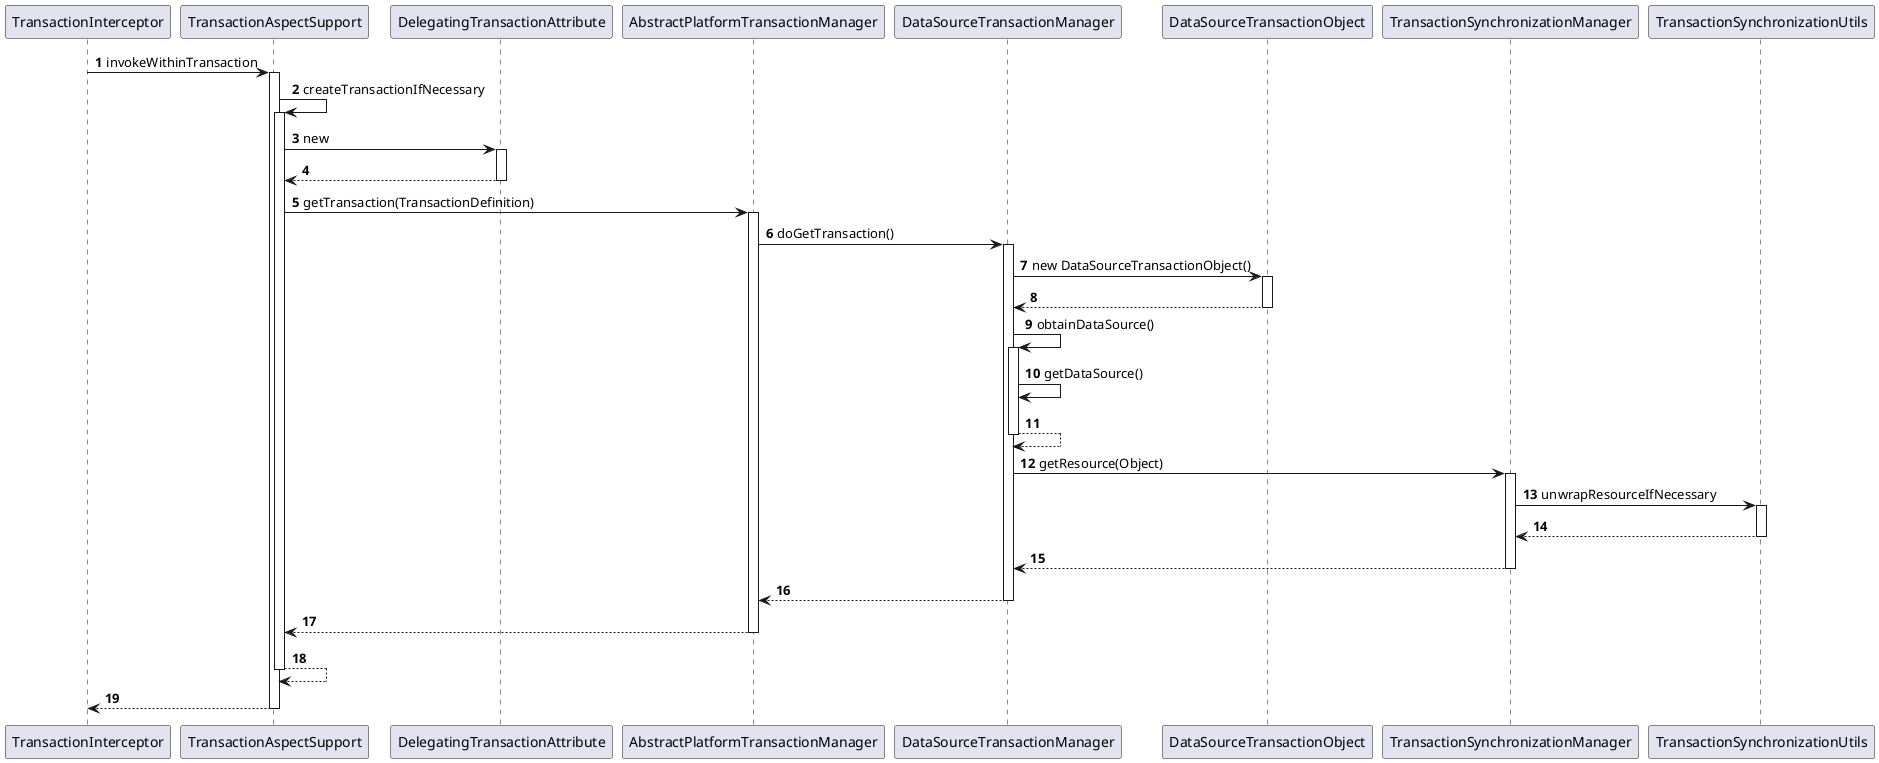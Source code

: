 @startuml
participant TransactionInterceptor as A
participant TransactionAspectSupport as B
participant DelegatingTransactionAttribute as C
participant AbstractPlatformTransactionManager as D
participant DataSourceTransactionManager as E
participant DataSourceTransactionObject as F
participant TransactionSynchronizationManager as G
participant TransactionSynchronizationUtils as H


autonumber
A -> B ++ : invokeWithinTransaction
    B -> B ++ : createTransactionIfNecessary
        B -> C ++ : new
        return
        B -> D ++ : getTransaction(TransactionDefinition)
            D -> E ++ : doGetTransaction()
                E -> F ++ : new DataSourceTransactionObject()
                return
                E -> E ++ : obtainDataSource()
                    E -> E : getDataSource()
                return
                E -> G ++ : getResource(Object)
                    G -> H ++ : unwrapResourceIfNecessary
                    return
                return

            return
        return
    return
return

@enduml